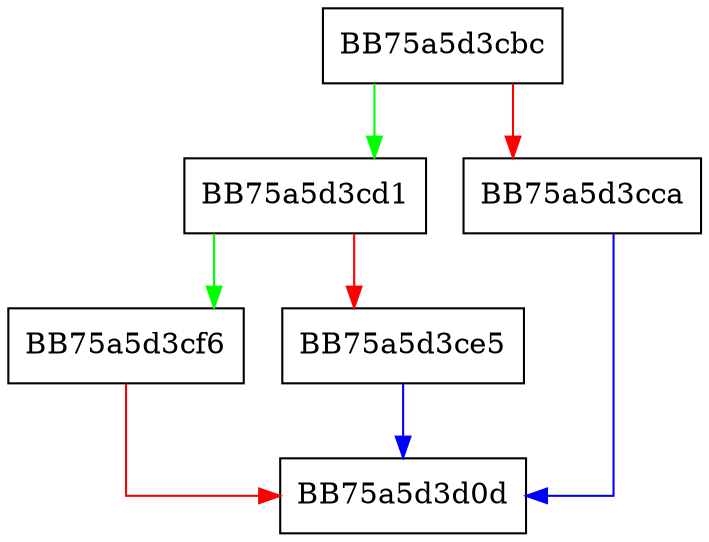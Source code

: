 digraph GetWmiSensorConfig {
  node [shape="box"];
  graph [splines=ortho];
  BB75a5d3cbc -> BB75a5d3cd1 [color="green"];
  BB75a5d3cbc -> BB75a5d3cca [color="red"];
  BB75a5d3cca -> BB75a5d3d0d [color="blue"];
  BB75a5d3cd1 -> BB75a5d3cf6 [color="green"];
  BB75a5d3cd1 -> BB75a5d3ce5 [color="red"];
  BB75a5d3ce5 -> BB75a5d3d0d [color="blue"];
  BB75a5d3cf6 -> BB75a5d3d0d [color="red"];
}